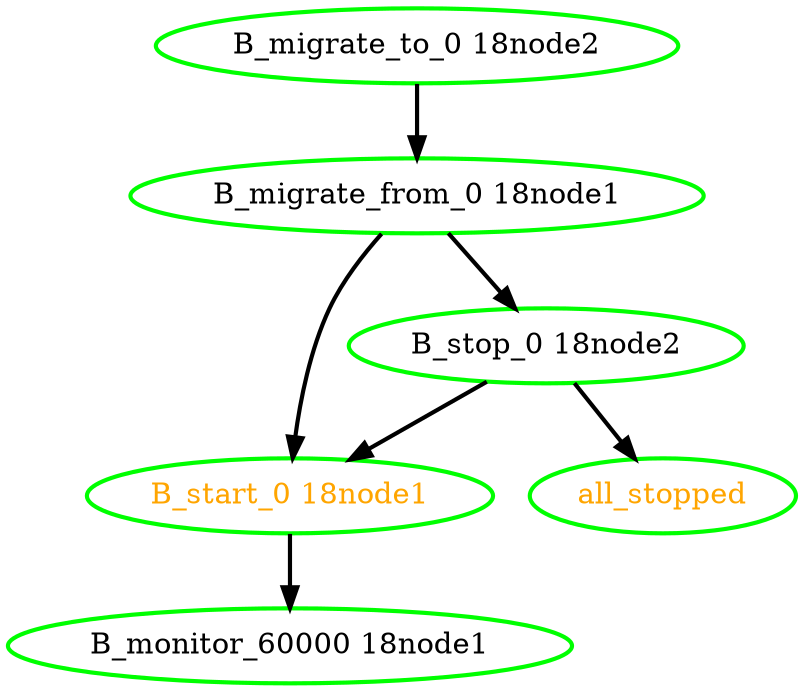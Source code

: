  digraph "g" {
"B_migrate_from_0 18node1" -> "B_start_0 18node1" [ style = bold]
"B_migrate_from_0 18node1" -> "B_stop_0 18node2" [ style = bold]
"B_migrate_from_0 18node1" [ style=bold color="green" fontcolor="black"]
"B_migrate_to_0 18node2" -> "B_migrate_from_0 18node1" [ style = bold]
"B_migrate_to_0 18node2" [ style=bold color="green" fontcolor="black"]
"B_monitor_60000 18node1" [ style=bold color="green" fontcolor="black"]
"B_start_0 18node1" -> "B_monitor_60000 18node1" [ style = bold]
"B_start_0 18node1" [ style=bold color="green" fontcolor="orange"]
"B_stop_0 18node2" -> "B_start_0 18node1" [ style = bold]
"B_stop_0 18node2" -> "all_stopped" [ style = bold]
"B_stop_0 18node2" [ style=bold color="green" fontcolor="black"]
"all_stopped" [ style=bold color="green" fontcolor="orange"]
}
